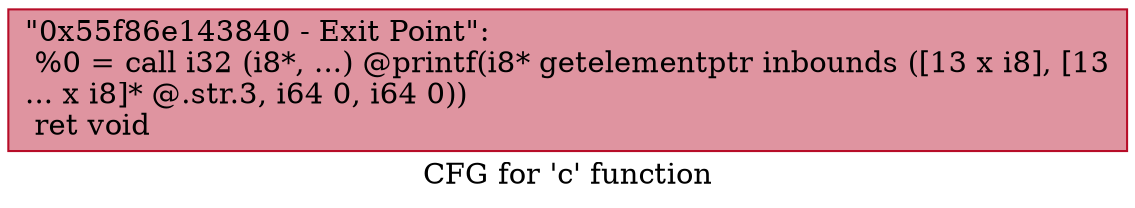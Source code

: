 digraph "CFG for 'c' function" {
	label="CFG for 'c' function";

	Node0x55f86e143840 [shape=record,color="#b70d28ff", style=filled, fillcolor="#b70d2870",label="{\"0x55f86e143840 - Exit Point\":\l  %0 = call i32 (i8*, ...) @printf(i8* getelementptr inbounds ([13 x i8], [13\l... x i8]* @.str.3, i64 0, i64 0))\l  ret void\l}"];
}
